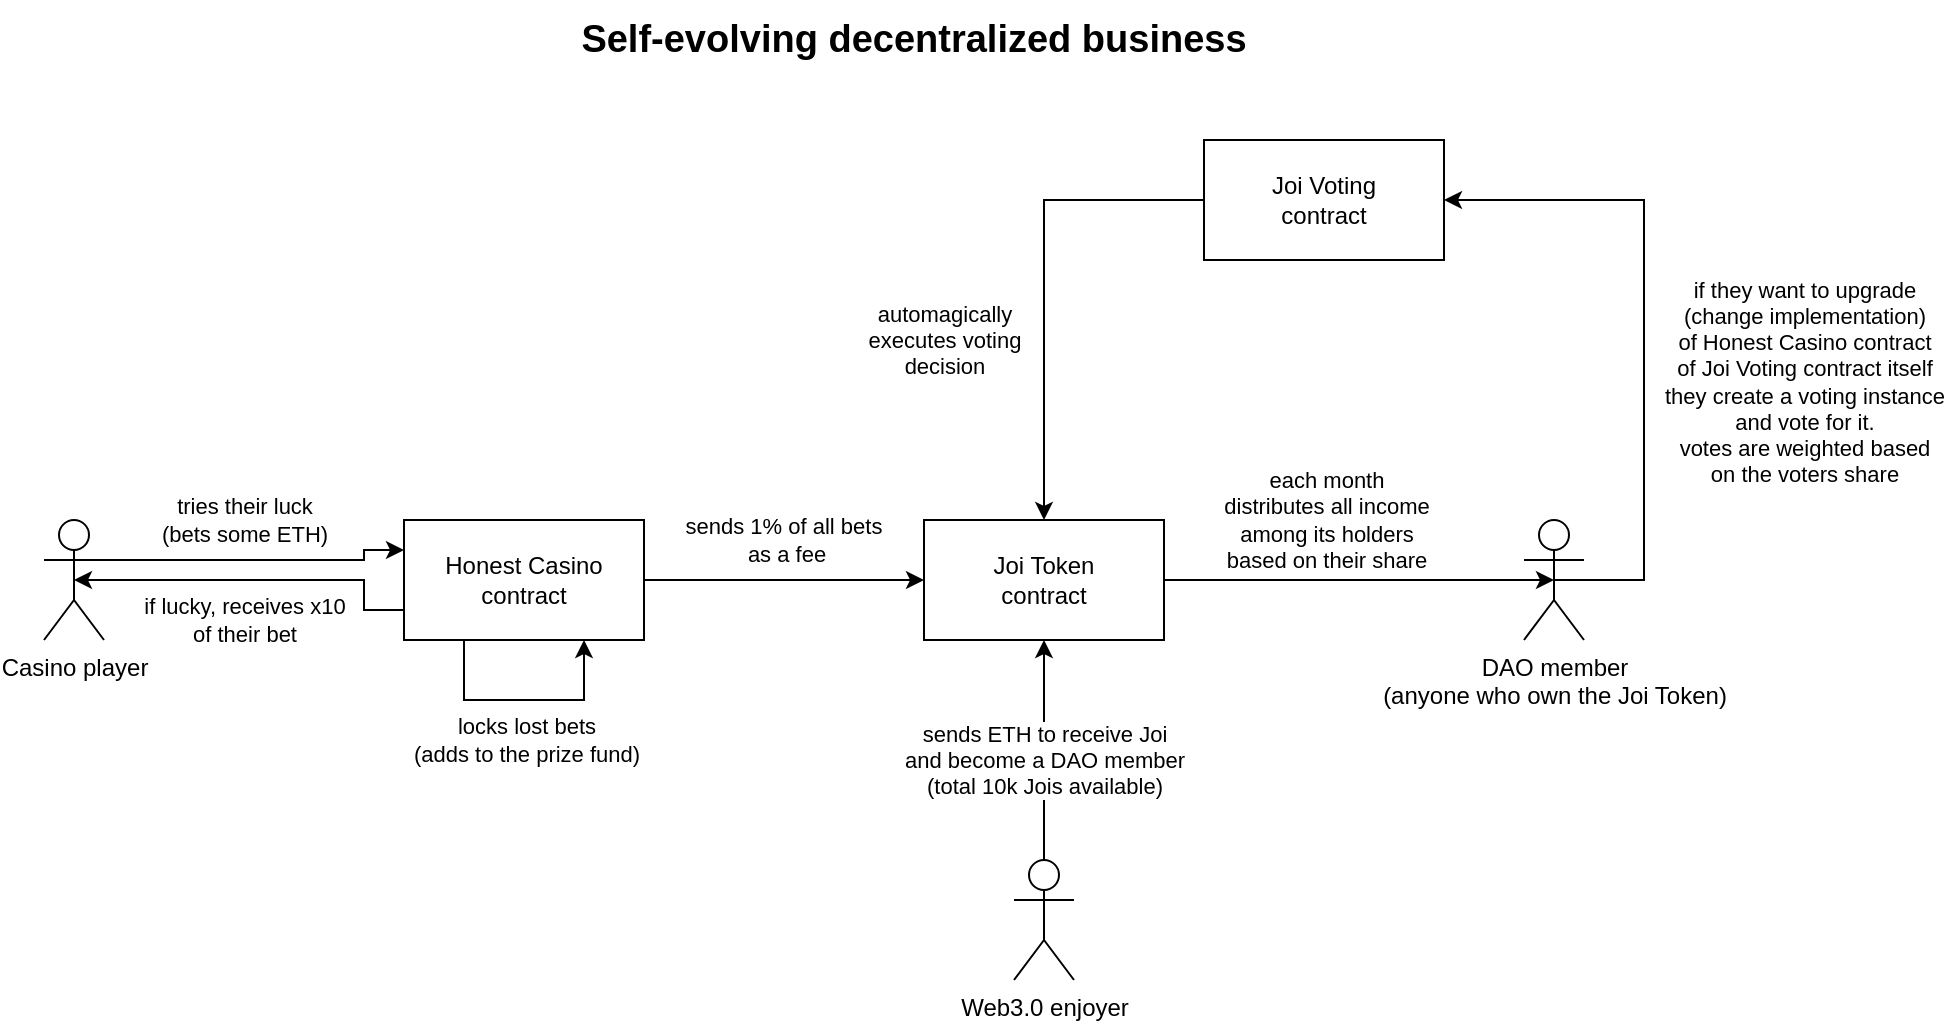 <mxfile version="14.0.1" type="device"><diagram id="59rvUJQF-lTYGA98yU00" name="Page-1"><mxGraphModel dx="2098" dy="710" grid="1" gridSize="10" guides="1" tooltips="1" connect="1" arrows="1" fold="1" page="1" pageScale="1" pageWidth="850" pageHeight="1100" math="0" shadow="0"><root><mxCell id="0"/><mxCell id="1" parent="0"/><mxCell id="jvg6ne5t1gRomTzv-A2W-7" style="edgeStyle=orthogonalEdgeStyle;rounded=0;orthogonalLoop=1;jettySize=auto;html=1;exitX=0;exitY=0.75;exitDx=0;exitDy=0;entryX=0.5;entryY=0.5;entryDx=0;entryDy=0;entryPerimeter=0;" parent="1" source="jvg6ne5t1gRomTzv-A2W-1" target="jvg6ne5t1gRomTzv-A2W-2" edge="1"><mxGeometry relative="1" as="geometry"><Array as="points"><mxPoint x="110" y="315"/><mxPoint x="110" y="300"/></Array></mxGeometry></mxCell><mxCell id="jvg6ne5t1gRomTzv-A2W-8" value="if lucky, receives x10&lt;br&gt;of their bet" style="edgeLabel;html=1;align=center;verticalAlign=middle;resizable=0;points=[];" parent="jvg6ne5t1gRomTzv-A2W-7" vertex="1" connectable="0"><mxGeometry x="-0.236" y="1" relative="1" as="geometry"><mxPoint x="-26" y="19" as="offset"/></mxGeometry></mxCell><mxCell id="jvg6ne5t1gRomTzv-A2W-10" style="edgeStyle=orthogonalEdgeStyle;rounded=0;orthogonalLoop=1;jettySize=auto;html=1;exitX=1;exitY=0.5;exitDx=0;exitDy=0;entryX=0;entryY=0.5;entryDx=0;entryDy=0;" parent="1" source="jvg6ne5t1gRomTzv-A2W-1" target="jvg6ne5t1gRomTzv-A2W-9" edge="1"><mxGeometry relative="1" as="geometry"/></mxCell><mxCell id="jvg6ne5t1gRomTzv-A2W-11" value="sends 1% of all bets&amp;nbsp;&lt;br&gt;as a fee" style="edgeLabel;html=1;align=center;verticalAlign=middle;resizable=0;points=[];" parent="jvg6ne5t1gRomTzv-A2W-10" vertex="1" connectable="0"><mxGeometry x="0.161" relative="1" as="geometry"><mxPoint x="-11" y="-20" as="offset"/></mxGeometry></mxCell><mxCell id="jvg6ne5t1gRomTzv-A2W-1" value="Honest Casino&lt;br&gt;contract" style="rounded=0;whiteSpace=wrap;html=1;" parent="1" vertex="1"><mxGeometry x="130" y="270" width="120" height="60" as="geometry"/></mxCell><mxCell id="jvg6ne5t1gRomTzv-A2W-3" style="edgeStyle=orthogonalEdgeStyle;rounded=0;orthogonalLoop=1;jettySize=auto;html=1;exitX=1;exitY=0.333;exitDx=0;exitDy=0;exitPerimeter=0;entryX=0;entryY=0.25;entryDx=0;entryDy=0;" parent="1" source="jvg6ne5t1gRomTzv-A2W-2" target="jvg6ne5t1gRomTzv-A2W-1" edge="1"><mxGeometry relative="1" as="geometry"><Array as="points"><mxPoint x="110" y="290"/><mxPoint x="110" y="285"/></Array></mxGeometry></mxCell><mxCell id="jvg6ne5t1gRomTzv-A2W-4" value="tries their luck&lt;br&gt;(bets some ETH)" style="edgeLabel;html=1;align=center;verticalAlign=middle;resizable=0;points=[];" parent="jvg6ne5t1gRomTzv-A2W-3" vertex="1" connectable="0"><mxGeometry x="0.131" relative="1" as="geometry"><mxPoint x="-18" y="-20" as="offset"/></mxGeometry></mxCell><mxCell id="jvg6ne5t1gRomTzv-A2W-2" value="Casino player" style="shape=umlActor;verticalLabelPosition=bottom;verticalAlign=top;html=1;outlineConnect=0;" parent="1" vertex="1"><mxGeometry x="-50" y="270" width="30" height="60" as="geometry"/></mxCell><mxCell id="jvg6ne5t1gRomTzv-A2W-5" style="edgeStyle=orthogonalEdgeStyle;rounded=0;orthogonalLoop=1;jettySize=auto;html=1;exitX=0.25;exitY=1;exitDx=0;exitDy=0;entryX=0.75;entryY=1;entryDx=0;entryDy=0;" parent="1" source="jvg6ne5t1gRomTzv-A2W-1" target="jvg6ne5t1gRomTzv-A2W-1" edge="1"><mxGeometry relative="1" as="geometry"><Array as="points"><mxPoint x="160" y="360"/><mxPoint x="220" y="360"/></Array></mxGeometry></mxCell><mxCell id="jvg6ne5t1gRomTzv-A2W-6" value="locks lost bets&lt;br&gt;(adds to the prize fund)" style="edgeLabel;html=1;align=center;verticalAlign=middle;resizable=0;points=[];" parent="jvg6ne5t1gRomTzv-A2W-5" vertex="1" connectable="0"><mxGeometry x="-0.229" relative="1" as="geometry"><mxPoint x="14" y="20" as="offset"/></mxGeometry></mxCell><mxCell id="jvg6ne5t1gRomTzv-A2W-13" style="edgeStyle=orthogonalEdgeStyle;rounded=0;orthogonalLoop=1;jettySize=auto;html=1;exitX=1;exitY=0.5;exitDx=0;exitDy=0;entryX=0.5;entryY=0.5;entryDx=0;entryDy=0;entryPerimeter=0;" parent="1" source="jvg6ne5t1gRomTzv-A2W-9" target="jvg6ne5t1gRomTzv-A2W-12" edge="1"><mxGeometry relative="1" as="geometry"/></mxCell><mxCell id="jvg6ne5t1gRomTzv-A2W-14" value="each month&lt;br&gt;distributes all income&lt;br&gt;among its holders&lt;br&gt;based on their share" style="edgeLabel;html=1;align=center;verticalAlign=middle;resizable=0;points=[];" parent="jvg6ne5t1gRomTzv-A2W-13" vertex="1" connectable="0"><mxGeometry x="-0.197" y="1" relative="1" as="geometry"><mxPoint x="2" y="-29" as="offset"/></mxGeometry></mxCell><mxCell id="jvg6ne5t1gRomTzv-A2W-9" value="Joi Token&lt;br&gt;contract" style="rounded=0;whiteSpace=wrap;html=1;" parent="1" vertex="1"><mxGeometry x="390" y="270" width="120" height="60" as="geometry"/></mxCell><mxCell id="jvg6ne5t1gRomTzv-A2W-20" style="edgeStyle=orthogonalEdgeStyle;rounded=0;orthogonalLoop=1;jettySize=auto;html=1;exitX=0.5;exitY=0.5;exitDx=0;exitDy=0;exitPerimeter=0;entryX=1;entryY=0.5;entryDx=0;entryDy=0;" parent="1" source="jvg6ne5t1gRomTzv-A2W-12" target="jvg6ne5t1gRomTzv-A2W-15" edge="1"><mxGeometry relative="1" as="geometry"><Array as="points"><mxPoint x="750" y="300"/><mxPoint x="750" y="110"/></Array></mxGeometry></mxCell><mxCell id="jvg6ne5t1gRomTzv-A2W-21" value="if they want to upgrade&lt;br&gt;(change implementation)&lt;br&gt;of Honest Casino contract&lt;br&gt;of Joi Voting contract itself&lt;br&gt;they create a voting instance&lt;br&gt;and vote for it.&lt;br&gt;votes are weighted based&lt;br&gt;on the voters share" style="edgeLabel;html=1;align=center;verticalAlign=middle;resizable=0;points=[];" parent="jvg6ne5t1gRomTzv-A2W-20" vertex="1" connectable="0"><mxGeometry x="0.048" relative="1" as="geometry"><mxPoint x="80" y="31" as="offset"/></mxGeometry></mxCell><mxCell id="jvg6ne5t1gRomTzv-A2W-12" value="DAO member&lt;br&gt;(anyone who own the Joi Token)" style="shape=umlActor;verticalLabelPosition=bottom;verticalAlign=top;html=1;outlineConnect=0;" parent="1" vertex="1"><mxGeometry x="690" y="270" width="30" height="60" as="geometry"/></mxCell><mxCell id="jvg6ne5t1gRomTzv-A2W-16" style="edgeStyle=orthogonalEdgeStyle;rounded=0;orthogonalLoop=1;jettySize=auto;html=1;exitX=0;exitY=0.5;exitDx=0;exitDy=0;entryX=0.5;entryY=0;entryDx=0;entryDy=0;" parent="1" source="jvg6ne5t1gRomTzv-A2W-15" target="jvg6ne5t1gRomTzv-A2W-9" edge="1"><mxGeometry relative="1" as="geometry"/></mxCell><mxCell id="jvg6ne5t1gRomTzv-A2W-17" value="automagically&lt;br&gt;executes voting &lt;br&gt;decision" style="edgeLabel;html=1;align=center;verticalAlign=middle;resizable=0;points=[];" parent="jvg6ne5t1gRomTzv-A2W-16" vertex="1" connectable="0"><mxGeometry x="0.099" y="-3" relative="1" as="geometry"><mxPoint x="-47" y="18" as="offset"/></mxGeometry></mxCell><mxCell id="jvg6ne5t1gRomTzv-A2W-15" value="Joi Voting&lt;br&gt;contract" style="rounded=0;whiteSpace=wrap;html=1;" parent="1" vertex="1"><mxGeometry x="530" y="80" width="120" height="60" as="geometry"/></mxCell><mxCell id="jvg6ne5t1gRomTzv-A2W-22" value="&lt;font style=&quot;font-size: 19px&quot;&gt;&lt;b&gt;Self-evolving decentralized business&lt;/b&gt;&lt;/font&gt;" style="text;html=1;strokeColor=none;fillColor=none;align=center;verticalAlign=middle;whiteSpace=wrap;rounded=0;" parent="1" vertex="1"><mxGeometry x="210" y="10" width="350" height="40" as="geometry"/></mxCell><mxCell id="jvg6ne5t1gRomTzv-A2W-24" style="edgeStyle=orthogonalEdgeStyle;rounded=0;orthogonalLoop=1;jettySize=auto;html=1;exitX=0.5;exitY=0;exitDx=0;exitDy=0;exitPerimeter=0;entryX=0.5;entryY=1;entryDx=0;entryDy=0;" parent="1" source="jvg6ne5t1gRomTzv-A2W-23" target="jvg6ne5t1gRomTzv-A2W-9" edge="1"><mxGeometry relative="1" as="geometry"/></mxCell><mxCell id="jvg6ne5t1gRomTzv-A2W-25" value="sends ETH to receive Joi&lt;br&gt;and become a DAO member&lt;br&gt;(total 10k Jois available)" style="edgeLabel;html=1;align=center;verticalAlign=middle;resizable=0;points=[];" parent="jvg6ne5t1gRomTzv-A2W-24" vertex="1" connectable="0"><mxGeometry x="-0.273" y="3" relative="1" as="geometry"><mxPoint x="3" y="-10" as="offset"/></mxGeometry></mxCell><mxCell id="jvg6ne5t1gRomTzv-A2W-23" value="Web3.0 enjoyer" style="shape=umlActor;verticalLabelPosition=bottom;verticalAlign=top;html=1;outlineConnect=0;" parent="1" vertex="1"><mxGeometry x="435" y="440" width="30" height="60" as="geometry"/></mxCell></root></mxGraphModel></diagram></mxfile>